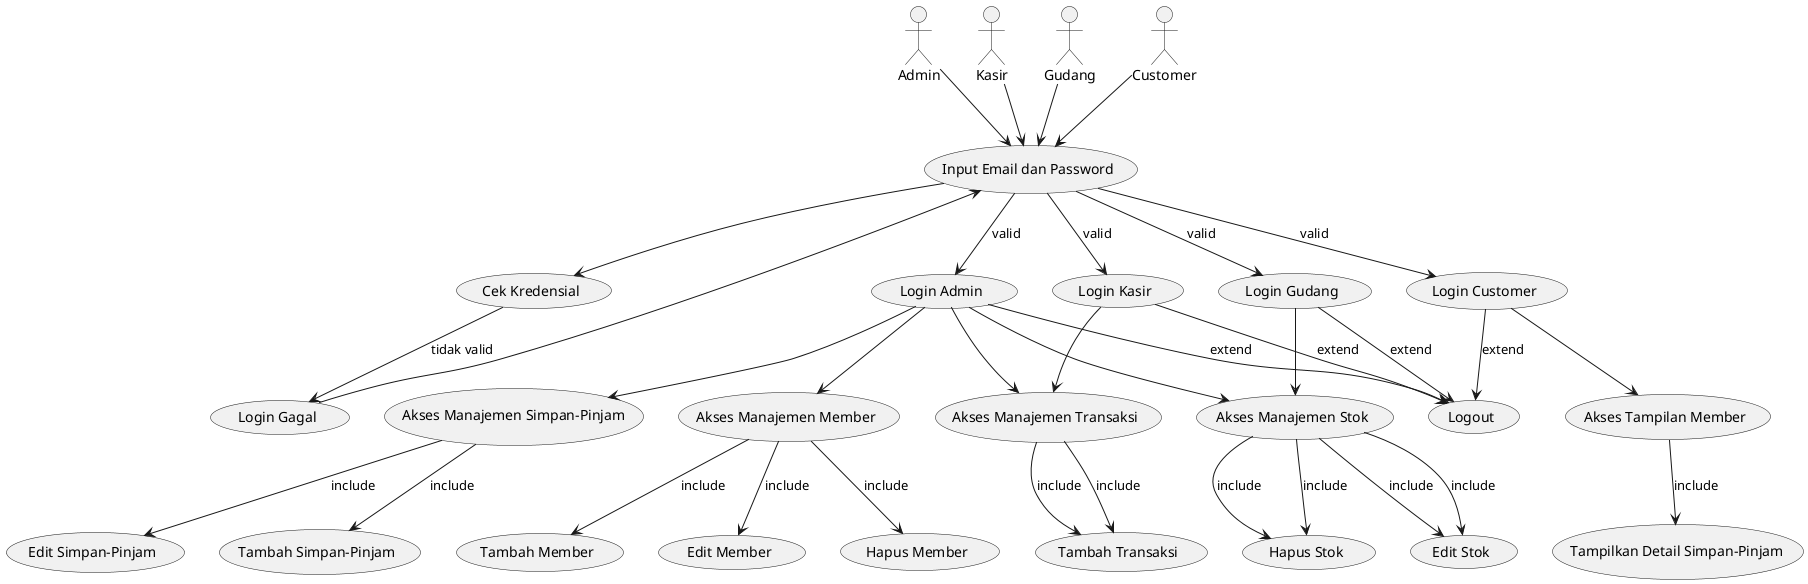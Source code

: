 @startuml jadwal
actor Admin
actor Kasir
actor Gudang
actor Customer

usecase "Input Email dan Password" as UC1
usecase "Cek Kredensial" as UC2
usecase "Login Gagal" as UC3
usecase "Login Admin" as UC4
usecase "Login Kasir" as UC5
usecase "Login Gudang" as UC6
usecase "Login Customer" as UC7
usecase "Akses Manajemen Transaksi" as UC8
usecase "Tambah Transaksi" as UC9
usecase "Akses Manajemen Stok" as UC10
usecase "Edit Stok" as UC11
usecase "Hapus Stok" as UC12
usecase "Akses Manajemen Member" as UC13
usecase "Tambah Member" as UC14
usecase "Edit Member" as UC15
usecase "Hapus Member" as UC16
usecase "Akses Manajemen Simpan-Pinjam" as UC17
usecase "Tambah Simpan-Pinjam" as UC18
usecase "Edit Simpan-Pinjam" as UC19
usecase "Akses Tampilan Member" as UC20
usecase "Tampilkan Detail Simpan-Pinjam" as UC21
usecase "Logout" as UC22

Admin --> UC1
Kasir --> UC1
Gudang --> UC1
Customer --> UC1
UC1 --> UC2
UC2 --> UC3: tidak valid
UC3 --> UC1

UC1 --> UC4: valid
UC4 --> UC8
UC8 --> UC9: include
UC4 --> UC10
UC10 --> UC11: include
UC10 --> UC12: include
UC4 --> UC13
UC13 --> UC14: include
UC13 --> UC15: include
UC13 --> UC16: include
UC4 --> UC17
UC17 --> UC18: include
UC17 --> UC19: include
UC4 --> UC22 : extend

UC1 --> UC5: valid
UC5 --> UC8
UC8 --> UC9: include
UC5 --> UC22 : extend

UC1 --> UC6: valid
UC6 --> UC10
UC10 --> UC11: include
UC10 --> UC12: include
UC6 --> UC22 : extend

UC1 --> UC7: valid
UC7 --> UC20
UC20 --> UC21: include
UC7 --> UC22 : extend

@enduml